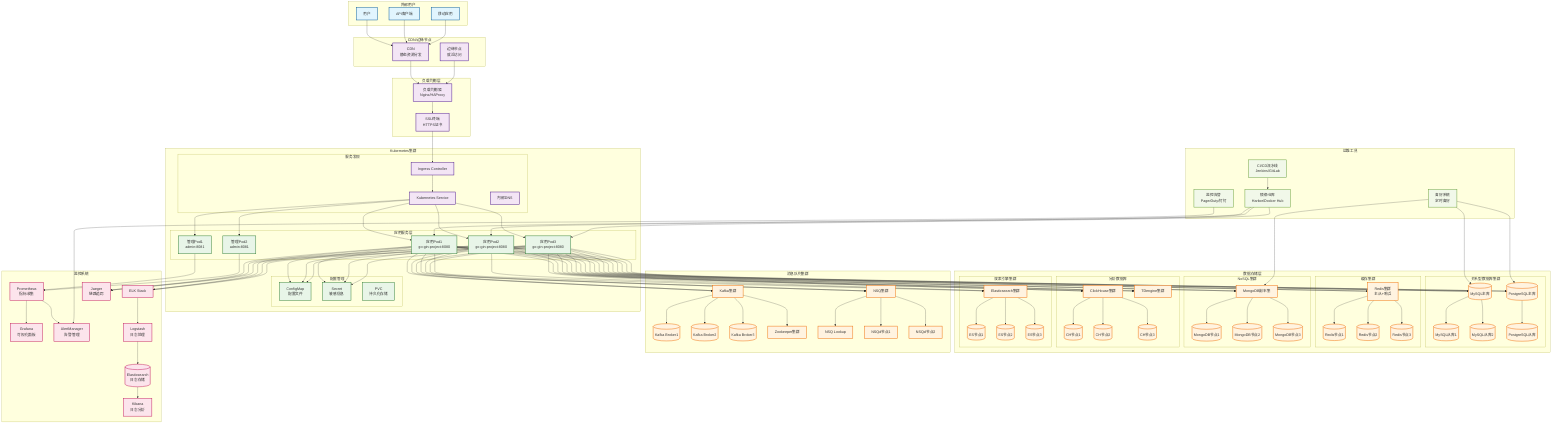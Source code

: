 graph TB
    subgraph "外部用户"
        Users[用户]
        API_Clients[API客户端]
        Mobile[移动应用]
    end

    subgraph "CDN/边缘节点"
        CDN[CDN<br/>静态资源分发]
        Edge[边缘节点<br/>就近访问]
    end

    subgraph "负载均衡层"
        LB[负载均衡器<br/>Nginx/HAProxy]
        SSL[SSL终端<br/>HTTPS证书]
    end

    subgraph "Kubernetes集群"
        subgraph "应用服务层"
            Pod1[应用Pod1<br/>go-gin-project:8080]
            Pod2[应用Pod2<br/>go-gin-project:8080]
            Pod3[应用Pod3<br/>go-gin-project:8080]

            AdminPod1[管理Pod1<br/>admin:8081]
            AdminPod2[管理Pod2<br/>admin:8081]
        end

        subgraph "服务发现"
            K8sService[Kubernetes Service]
            Ingress[Ingress Controller]
            DNS[内部DNS]
        end

        subgraph "配置管理"
            ConfigMap[ConfigMap<br/>配置文件]
            Secret[Secret<br/>敏感信息]
            PVC[PVC<br/>持久化存储]
        end
    end

    subgraph "数据存储层"
        subgraph "关系型数据库集群"
            MySQLMaster[(MySQL主库)]
            MySQLSlave1[(MySQL从库1)]
            MySQLSlave2[(MySQL从库2)]

            PGMaster[(PostgreSQL主库)]
            PGSlave[(PostgreSQL从库)]
        end

        subgraph "缓存集群"
            RedisCluster[Redis集群<br/>主从+哨兵]
            RedisCache1[(Redis节点1)]
            RedisCache2[(Redis节点2)]
            RedisCache3[(Redis节点3)]
        end

        subgraph "NoSQL集群"
            MongoRS[MongoDB副本集]
            MongoNode1[(MongoDB节点1)]
            MongoNode2[(MongoDB节点2)]
            MongoNode3[(MongoDB节点3)]
        end

        subgraph "分析数据库"
            CHCluster[ClickHouse集群]
            CHNode1[(CH节点1)]
            CHNode2[(CH节点2)]
            CHNode3[(CH节点3)]

            TDCluster[TDengine集群]
        end

        subgraph "搜索引擎集群"
            ESCluster[Elasticsearch集群]
            ESNode1[(ES节点1)]
            ESNode2[(ES节点2)]
            ESNode3[(ES节点3)]
        end
    end

    subgraph "消息队列集群"
        KafkaCluster[Kafka集群]
        Kafka1[(Kafka Broker1)]
        Kafka2[(Kafka Broker2)]
        Kafka3[(Kafka Broker3)]
        Zookeeper[Zookeeper集群]

        NSQCluster[NSQ集群]
        NSQLookup[NSQ Lookup]
        NSQd1[NSQd节点1]
        NSQd2[NSQd节点2]
    end

    subgraph "监控系统"
        Prometheus[Prometheus<br/>指标收集]
        Grafana[Grafana<br/>可视化面板]
        AlertManager[AlertManager<br/>告警管理]

        ELKStack[ELK Stack]
        Elasticsearch_Log[(Elasticsearch<br/>日志存储)]
        Logstash[Logstash<br/>日志处理]
        Kibana[Kibana<br/>日志分析]

        Jaeger[Jaeger<br/>链路追踪]
    end

    subgraph "运维工具"
        CI_CD[CI/CD流水线<br/>Jenkins/GitLab]
        Registry[镜像仓库<br/>Harbor/Docker Hub]
        Backup[备份系统<br/>定时备份]
        Monitor[监控告警<br/>PagerDuty/钉钉]
    end

%% 连接关系
    Users --> CDN
    API_Clients --> CDN
    Mobile --> CDN

    CDN --> LB
    Edge --> LB
    LB --> SSL
    SSL --> Ingress

    Ingress --> K8sService
    K8sService --> Pod1
    K8sService --> Pod2
    K8sService --> Pod3

    K8sService --> AdminPod1
    K8sService --> AdminPod2

    Pod1 --> ConfigMap
    Pod2 --> ConfigMap
    Pod3 --> ConfigMap

    Pod1 --> Secret
    Pod2 --> Secret
    Pod3 --> Secret

%% 数据库连接
    Pod1 --> MySQLMaster
    Pod2 --> MySQLMaster
    Pod3 --> MySQLMaster

    MySQLMaster --> MySQLSlave1
    MySQLMaster --> MySQLSlave2

    Pod1 --> PGMaster
    Pod2 --> PGMaster
    Pod3 --> PGMaster
    PGMaster --> PGSlave

    Pod1 --> RedisCluster
    Pod2 --> RedisCluster
    Pod3 --> RedisCluster

    RedisCluster --> RedisCache1
    RedisCluster --> RedisCache2
    RedisCluster --> RedisCache3

    Pod1 --> MongoRS
    Pod2 --> MongoRS
    Pod3 --> MongoRS

    MongoRS --> MongoNode1
    MongoRS --> MongoNode2
    MongoRS --> MongoNode3

    Pod1 --> CHCluster
    Pod2 --> CHCluster
    Pod3 --> CHCluster

    CHCluster --> CHNode1
    CHCluster --> CHNode2
    CHCluster --> CHNode3

    Pod1 --> TDCluster
    Pod2 --> TDCluster
    Pod3 --> TDCluster

    Pod1 --> ESCluster
    Pod2 --> ESCluster
    Pod3 --> ESCluster

    ESCluster --> ESNode1
    ESCluster --> ESNode2
    ESCluster --> ESNode3

%% 消息队列连接
    Pod1 --> KafkaCluster
    Pod2 --> KafkaCluster
    Pod3 --> KafkaCluster

    KafkaCluster --> Kafka1
    KafkaCluster --> Kafka2
    KafkaCluster --> Kafka3
    KafkaCluster --> Zookeeper

    Pod1 --> NSQCluster
    Pod2 --> NSQCluster
    Pod3 --> NSQCluster

    NSQCluster --> NSQLookup
    NSQCluster --> NSQd1
    NSQCluster --> NSQd2

%% 监控连接
    AdminPod1 --> Prometheus
    AdminPod2 --> Prometheus
    Prometheus --> Grafana
    Prometheus --> AlertManager

    Pod1 --> ELKStack
    Pod2 --> ELKStack
    Pod3 --> ELKStack

    ELKStack --> Logstash
    Logstash --> Elasticsearch_Log
    Elasticsearch_Log --> Kibana

    Pod1 --> Jaeger
    Pod2 --> Jaeger
    Pod3 --> Jaeger

%% 运维连接
    CI_CD --> Registry
    Registry --> Pod1
    Registry --> Pod2
    Registry --> Pod3

    Backup --> MySQLMaster
    Backup --> PGMaster
    Backup --> MongoRS

    Monitor --> AlertManager

%% 样式定义
    classDef userStyle fill:#e1f5fe,stroke:#01579b,stroke-width:2px
    classDef infraStyle fill:#f3e5f5,stroke:#4a148c,stroke-width:2px
    classDef appStyle fill:#e8f5e8,stroke:#2e7d32,stroke-width:2px
    classDef dbStyle fill:#fff3e0,stroke:#ef6c00,stroke-width:2px
    classDef monitorStyle fill:#fce4ec,stroke:#c2185b,stroke-width:2px
    classDef opsStyle fill:#f1f8e9,stroke:#689f38,stroke-width:2px

    class Users,API_Clients,Mobile userStyle
    class CDN,Edge,LB,SSL,Ingress,K8sService,DNS infraStyle
    class Pod1,Pod2,Pod3,AdminPod1,AdminPod2,ConfigMap,Secret,PVC appStyle
    class MySQLMaster,MySQLSlave1,MySQLSlave2,PGMaster,PGSlave,RedisCluster,RedisCache1,RedisCache2,RedisCache3,MongoRS,MongoNode1,MongoNode2,MongoNode3,CHCluster,CHNode1,CHNode2,CHNode3,TDCluster,ESCluster,ESNode1,ESNode2,ESNode3,KafkaCluster,Kafka1,Kafka2,Kafka3,Zookeeper,NSQCluster,NSQLookup,NSQd1,NSQd2 dbStyle
    class Prometheus,Grafana,AlertManager,ELKStack,Elasticsearch_Log,Logstash,Kibana,Jaeger monitorStyle
    class CI_CD,Registry,Backup,Monitor opsStyle